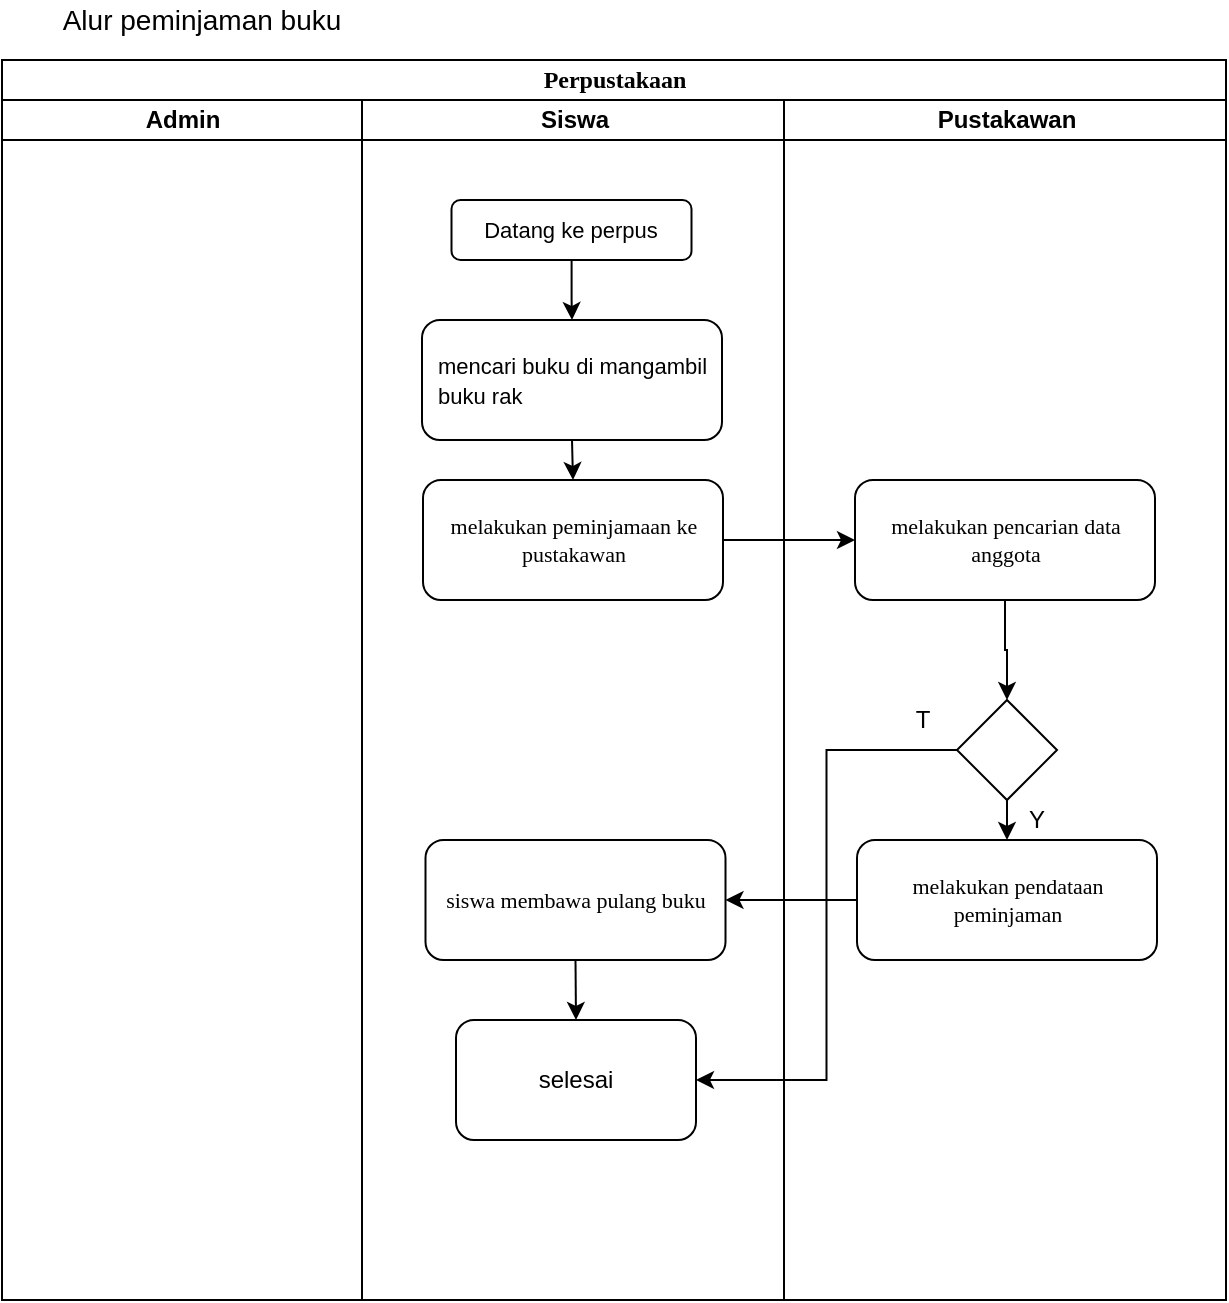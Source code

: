 <mxfile version="14.4.3" type="device"><diagram id="sfGwSCXsafCtH2hmQhMJ" name="Page-1"><mxGraphModel dx="1002" dy="581" grid="1" gridSize="10" guides="1" tooltips="1" connect="1" arrows="1" fold="1" page="1" pageScale="1" pageWidth="850" pageHeight="1100" math="0" shadow="0"><root><mxCell id="0"/><mxCell id="1" parent="0"/><mxCell id="nuCPhu5add7D_AwC8WKS-1" value="&lt;font style=&quot;font-size: 12px&quot;&gt;Perpustakaan&lt;/font&gt;" style="swimlane;html=1;childLayout=stackLayout;startSize=20;rounded=0;shadow=0;labelBackgroundColor=none;strokeWidth=1;fontFamily=Verdana;fontSize=8;align=center;" vertex="1" parent="1"><mxGeometry x="190" y="110" width="612" height="620" as="geometry"/></mxCell><mxCell id="nuCPhu5add7D_AwC8WKS-2" value="Admin" style="swimlane;html=1;startSize=20;" vertex="1" parent="nuCPhu5add7D_AwC8WKS-1"><mxGeometry y="20" width="180" height="600" as="geometry"/></mxCell><mxCell id="nuCPhu5add7D_AwC8WKS-9" value="Siswa" style="swimlane;html=1;startSize=20;align=center;" vertex="1" parent="nuCPhu5add7D_AwC8WKS-1"><mxGeometry x="180" y="20" width="211" height="600" as="geometry"/></mxCell><mxCell id="nuCPhu5add7D_AwC8WKS-10" value="" style="rounded=1;whiteSpace=wrap;html=1;shadow=0;labelBackgroundColor=none;strokeWidth=1;fontFamily=Verdana;fontSize=8;align=center;" vertex="1" parent="nuCPhu5add7D_AwC8WKS-9"><mxGeometry x="44.75" y="50" width="120" height="30" as="geometry"/></mxCell><mxCell id="nuCPhu5add7D_AwC8WKS-11" value="&lt;font style=&quot;font-size: 11px&quot;&gt;Datang ke perpus&lt;/font&gt;" style="text;html=1;strokeColor=none;fillColor=none;align=center;verticalAlign=middle;whiteSpace=wrap;rounded=0;" vertex="1" parent="nuCPhu5add7D_AwC8WKS-9"><mxGeometry x="51.5" y="55" width="104.5" height="20" as="geometry"/></mxCell><mxCell id="nuCPhu5add7D_AwC8WKS-26" style="edgeStyle=orthogonalEdgeStyle;rounded=0;orthogonalLoop=1;jettySize=auto;html=1;exitX=0.5;exitY=1;exitDx=0;exitDy=0;entryX=0.5;entryY=0;entryDx=0;entryDy=0;" edge="1" parent="nuCPhu5add7D_AwC8WKS-9" source="nuCPhu5add7D_AwC8WKS-12" target="nuCPhu5add7D_AwC8WKS-25"><mxGeometry relative="1" as="geometry"/></mxCell><mxCell id="nuCPhu5add7D_AwC8WKS-12" value="" style="rounded=1;whiteSpace=wrap;html=1;shadow=0;labelBackgroundColor=none;strokeWidth=1;fontFamily=Verdana;fontSize=8;align=center;" vertex="1" parent="nuCPhu5add7D_AwC8WKS-9"><mxGeometry x="30" y="110" width="150" height="60" as="geometry"/></mxCell><mxCell id="nuCPhu5add7D_AwC8WKS-13" value="&lt;font style=&quot;font-size: 11px&quot;&gt;mencari buku di mangambil buku rak&lt;/font&gt;" style="text;html=1;strokeColor=none;fillColor=none;align=left;verticalAlign=middle;whiteSpace=wrap;rounded=0;" vertex="1" parent="nuCPhu5add7D_AwC8WKS-9"><mxGeometry x="35.5" y="130" width="150" height="20" as="geometry"/></mxCell><mxCell id="nuCPhu5add7D_AwC8WKS-19" style="edgeStyle=orthogonalEdgeStyle;rounded=0;orthogonalLoop=1;jettySize=auto;html=1;entryX=0.5;entryY=0;entryDx=0;entryDy=0;" edge="1" parent="nuCPhu5add7D_AwC8WKS-9" source="nuCPhu5add7D_AwC8WKS-10" target="nuCPhu5add7D_AwC8WKS-12"><mxGeometry relative="1" as="geometry"><mxPoint x="106.5" y="100" as="targetPoint"/></mxGeometry></mxCell><mxCell id="nuCPhu5add7D_AwC8WKS-25" value="&lt;font style=&quot;font-size: 11px&quot;&gt;melakukan peminjamaan ke pustakawan&lt;/font&gt;" style="rounded=1;whiteSpace=wrap;html=1;shadow=0;labelBackgroundColor=none;strokeWidth=1;fontFamily=Verdana;fontSize=8;align=center;" vertex="1" parent="nuCPhu5add7D_AwC8WKS-9"><mxGeometry x="30.5" y="190" width="150" height="60" as="geometry"/></mxCell><mxCell id="nuCPhu5add7D_AwC8WKS-37" style="edgeStyle=orthogonalEdgeStyle;rounded=0;orthogonalLoop=1;jettySize=auto;html=1;exitX=0.5;exitY=1;exitDx=0;exitDy=0;entryX=0.5;entryY=0;entryDx=0;entryDy=0;" edge="1" parent="nuCPhu5add7D_AwC8WKS-9" source="nuCPhu5add7D_AwC8WKS-33" target="nuCPhu5add7D_AwC8WKS-35"><mxGeometry relative="1" as="geometry"/></mxCell><mxCell id="nuCPhu5add7D_AwC8WKS-33" value="&lt;font style=&quot;font-size: 11px&quot;&gt;siswa membawa pulang buku&lt;/font&gt;" style="rounded=1;whiteSpace=wrap;html=1;shadow=0;labelBackgroundColor=none;strokeWidth=1;fontFamily=Verdana;fontSize=8;align=center;" vertex="1" parent="nuCPhu5add7D_AwC8WKS-9"><mxGeometry x="31.75" y="370" width="150" height="60" as="geometry"/></mxCell><mxCell id="nuCPhu5add7D_AwC8WKS-35" value="selesai" style="rounded=1;whiteSpace=wrap;html=1;" vertex="1" parent="nuCPhu5add7D_AwC8WKS-9"><mxGeometry x="47" y="460" width="120" height="60" as="geometry"/></mxCell><mxCell id="nuCPhu5add7D_AwC8WKS-20" value="Pustakawan" style="swimlane;html=1;startSize=20;" vertex="1" parent="nuCPhu5add7D_AwC8WKS-1"><mxGeometry x="391" y="20" width="221" height="600" as="geometry"/></mxCell><mxCell id="nuCPhu5add7D_AwC8WKS-22" value="&lt;font style=&quot;font-size: 11px&quot;&gt;melakukan pencarian data anggota&lt;/font&gt;" style="rounded=1;whiteSpace=wrap;html=1;shadow=0;labelBackgroundColor=none;strokeWidth=1;fontFamily=Verdana;fontSize=8;align=center;" vertex="1" parent="nuCPhu5add7D_AwC8WKS-20"><mxGeometry x="35.5" y="190" width="150" height="60" as="geometry"/></mxCell><mxCell id="nuCPhu5add7D_AwC8WKS-24" value="&lt;font style=&quot;font-size: 11px&quot;&gt;melakukan pendataan peminjaman&lt;/font&gt;" style="rounded=1;whiteSpace=wrap;html=1;shadow=0;labelBackgroundColor=none;strokeWidth=1;fontFamily=Verdana;fontSize=8;align=center;" vertex="1" parent="nuCPhu5add7D_AwC8WKS-20"><mxGeometry x="36.5" y="370" width="150" height="60" as="geometry"/></mxCell><mxCell id="nuCPhu5add7D_AwC8WKS-32" style="edgeStyle=orthogonalEdgeStyle;rounded=0;orthogonalLoop=1;jettySize=auto;html=1;exitX=0.5;exitY=1;exitDx=0;exitDy=0;entryX=0.5;entryY=0;entryDx=0;entryDy=0;" edge="1" parent="nuCPhu5add7D_AwC8WKS-20" source="nuCPhu5add7D_AwC8WKS-29" target="nuCPhu5add7D_AwC8WKS-24"><mxGeometry relative="1" as="geometry"/></mxCell><mxCell id="nuCPhu5add7D_AwC8WKS-29" value="" style="rhombus;whiteSpace=wrap;html=1;" vertex="1" parent="nuCPhu5add7D_AwC8WKS-20"><mxGeometry x="86.5" y="300" width="50" height="50" as="geometry"/></mxCell><mxCell id="nuCPhu5add7D_AwC8WKS-34" value="Y" style="text;html=1;align=center;verticalAlign=middle;resizable=0;points=[];autosize=1;" vertex="1" parent="nuCPhu5add7D_AwC8WKS-20"><mxGeometry x="115.5" y="350" width="20" height="20" as="geometry"/></mxCell><mxCell id="nuCPhu5add7D_AwC8WKS-28" style="edgeStyle=orthogonalEdgeStyle;rounded=0;orthogonalLoop=1;jettySize=auto;html=1;exitX=0.5;exitY=1;exitDx=0;exitDy=0;entryX=0.5;entryY=0;entryDx=0;entryDy=0;" edge="1" parent="nuCPhu5add7D_AwC8WKS-20" source="nuCPhu5add7D_AwC8WKS-22" target="nuCPhu5add7D_AwC8WKS-29"><mxGeometry relative="1" as="geometry"><mxPoint x="111" y="290" as="targetPoint"/></mxGeometry></mxCell><mxCell id="nuCPhu5add7D_AwC8WKS-30" style="edgeStyle=orthogonalEdgeStyle;rounded=0;orthogonalLoop=1;jettySize=auto;html=1;entryX=1;entryY=0.5;entryDx=0;entryDy=0;" edge="1" parent="nuCPhu5add7D_AwC8WKS-1" source="nuCPhu5add7D_AwC8WKS-29" target="nuCPhu5add7D_AwC8WKS-35"><mxGeometry relative="1" as="geometry"><mxPoint x="350" y="345" as="targetPoint"/></mxGeometry></mxCell><mxCell id="nuCPhu5add7D_AwC8WKS-38" style="edgeStyle=orthogonalEdgeStyle;rounded=0;orthogonalLoop=1;jettySize=auto;html=1;exitX=0;exitY=0.5;exitDx=0;exitDy=0;" edge="1" parent="nuCPhu5add7D_AwC8WKS-1" source="nuCPhu5add7D_AwC8WKS-24" target="nuCPhu5add7D_AwC8WKS-33"><mxGeometry relative="1" as="geometry"><mxPoint x="370" y="420.034" as="targetPoint"/></mxGeometry></mxCell><mxCell id="nuCPhu5add7D_AwC8WKS-27" style="edgeStyle=orthogonalEdgeStyle;rounded=0;orthogonalLoop=1;jettySize=auto;html=1;exitX=1;exitY=0.5;exitDx=0;exitDy=0;entryX=0;entryY=0.5;entryDx=0;entryDy=0;" edge="1" parent="nuCPhu5add7D_AwC8WKS-1" source="nuCPhu5add7D_AwC8WKS-25" target="nuCPhu5add7D_AwC8WKS-22"><mxGeometry relative="1" as="geometry"><mxPoint x="420" y="240" as="targetPoint"/></mxGeometry></mxCell><mxCell id="nuCPhu5add7D_AwC8WKS-31" value="T" style="text;html=1;align=center;verticalAlign=middle;resizable=0;points=[];autosize=1;" vertex="1" parent="1"><mxGeometry x="640" y="430" width="20" height="20" as="geometry"/></mxCell><mxCell id="nuCPhu5add7D_AwC8WKS-39" value="&lt;font style=&quot;font-size: 14px&quot;&gt;Alur peminjaman buku&lt;/font&gt;" style="text;html=1;strokeColor=none;fillColor=none;align=center;verticalAlign=middle;whiteSpace=wrap;rounded=0;" vertex="1" parent="1"><mxGeometry x="200" y="80" width="180" height="20" as="geometry"/></mxCell></root></mxGraphModel></diagram></mxfile>